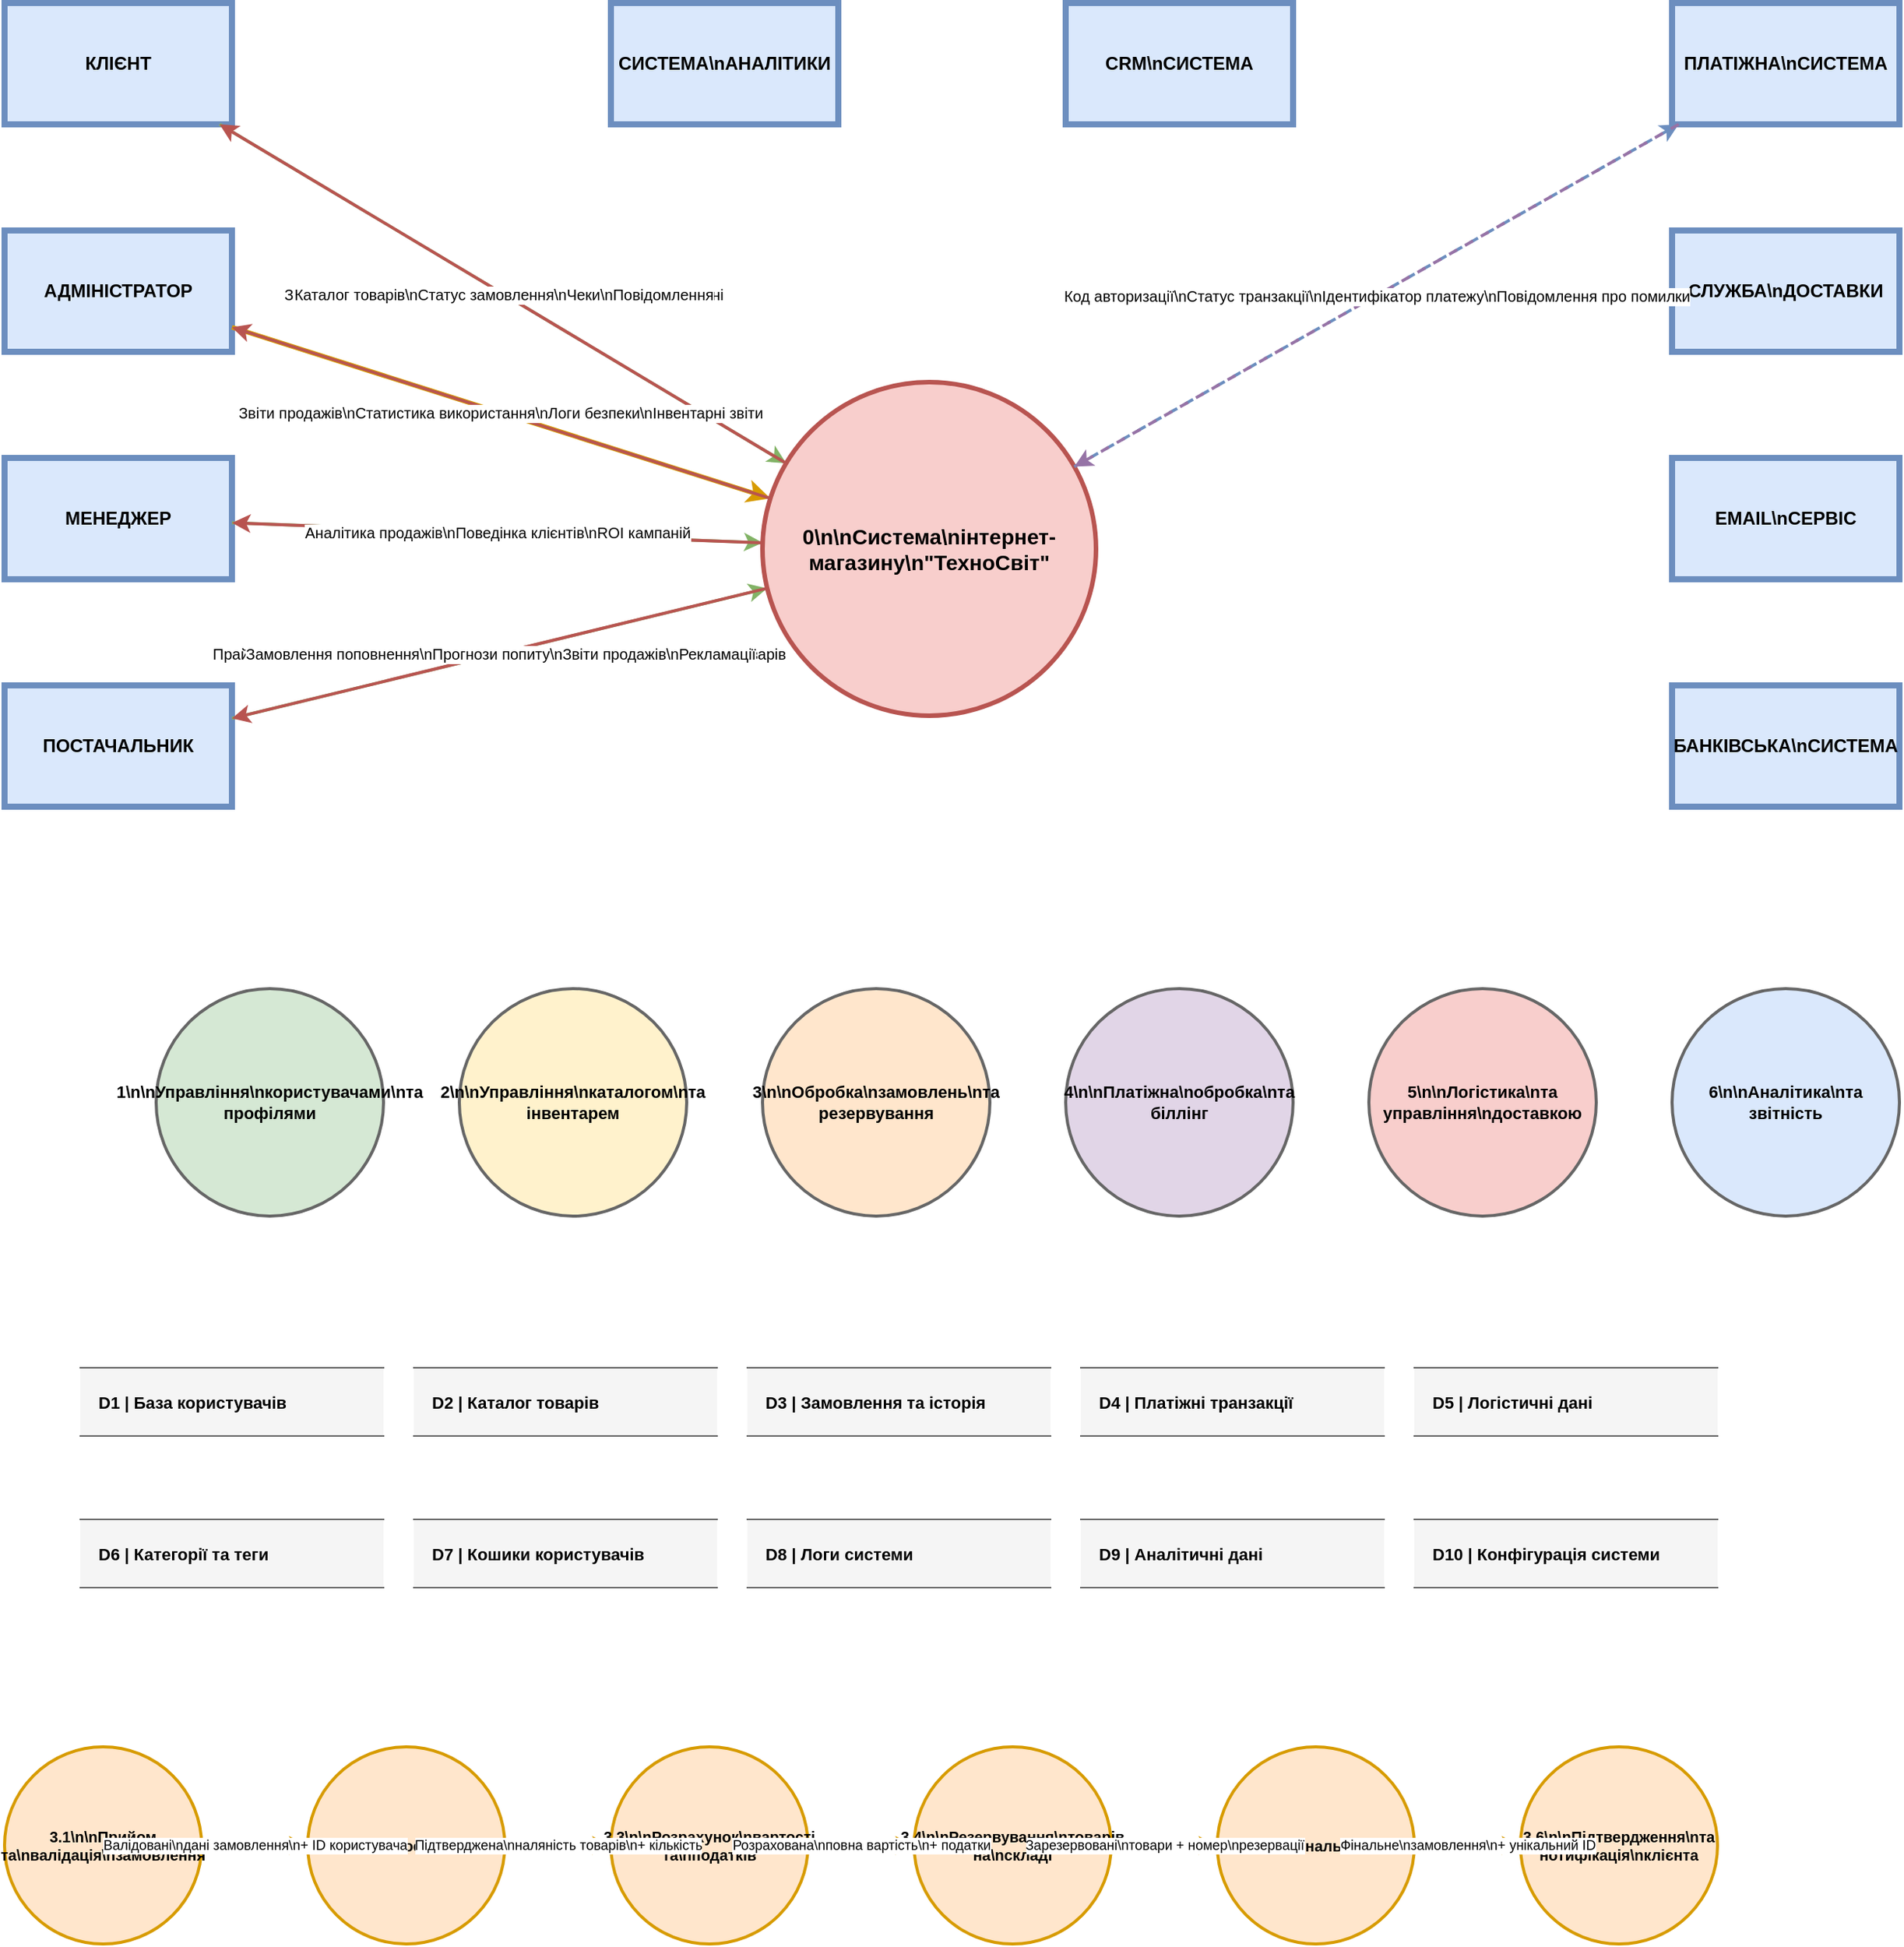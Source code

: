 <?xml version="1.0" encoding="UTF-8"?>
<mxfile type="device" version="25.0.8">
  <diagram id="page1" name="Detailed DFD (Levels 0-2)">
    <mxGraphModel dx="1422" dy="794" grid="1" gridSize="10" guides="1" tooltips="1" connect="1" arrows="1" fold="1" page="1" pageScale="1" pageWidth="1600" pageHeight="1200" math="0" shadow="0">
      <root>
        <mxCell id="0"/>
        <mxCell id="1" parent="0"/>
        <mxCell id="id_1" value="0\n\nСистема\nінтернет-магазину\n&quot;ТехноСвіт&quot;" style="ellipse;whiteSpace=wrap;html=1;fillColor=#f8cecc;strokeColor=#b85450;fontSize=14;fontStyle=1;strokeWidth=3;" vertex="1" parent="1">
          <mxGeometry x="600" y="300" width="220" height="220" as="geometry"/>
        </mxCell>
        <mxCell id="id_2" value="КЛІЄНТ" style="rounded=0;whiteSpace=wrap;html=1;fillColor=#dae8fc;strokeColor=#6c8ebf;fontSize=12;fontStyle=1;strokeWidth=4;align=center;" vertex="1" parent="1">
          <mxGeometry x="100" y="50" width="150" height="80" as="geometry"/>
        </mxCell>
        <mxCell id="id_3" value="АДМІНІСТРАТОР" style="rounded=0;whiteSpace=wrap;html=1;fillColor=#dae8fc;strokeColor=#6c8ebf;fontSize=12;fontStyle=1;strokeWidth=4;align=center;" vertex="1" parent="1">
          <mxGeometry x="100" y="200" width="150" height="80" as="geometry"/>
        </mxCell>
        <mxCell id="id_4" value="МЕНЕДЖЕР" style="rounded=0;whiteSpace=wrap;html=1;fillColor=#dae8fc;strokeColor=#6c8ebf;fontSize=12;fontStyle=1;strokeWidth=4;align=center;" vertex="1" parent="1">
          <mxGeometry x="100" y="350" width="150" height="80" as="geometry"/>
        </mxCell>
        <mxCell id="id_5" value="ПОСТАЧАЛЬНИК" style="rounded=0;whiteSpace=wrap;html=1;fillColor=#dae8fc;strokeColor=#6c8ebf;fontSize=12;fontStyle=1;strokeWidth=4;align=center;" vertex="1" parent="1">
          <mxGeometry x="100" y="500" width="150" height="80" as="geometry"/>
        </mxCell>
        <mxCell id="id_6" value="ПЛАТІЖНА\nСИСТЕМА" style="rounded=0;whiteSpace=wrap;html=1;fillColor=#dae8fc;strokeColor=#6c8ebf;fontSize=12;fontStyle=1;strokeWidth=4;align=center;" vertex="1" parent="1">
          <mxGeometry x="1200" y="50" width="150" height="80" as="geometry"/>
        </mxCell>
        <mxCell id="id_7" value="СЛУЖБА\nДОСТАВКИ" style="rounded=0;whiteSpace=wrap;html=1;fillColor=#dae8fc;strokeColor=#6c8ebf;fontSize=12;fontStyle=1;strokeWidth=4;align=center;" vertex="1" parent="1">
          <mxGeometry x="1200" y="200" width="150" height="80" as="geometry"/>
        </mxCell>
        <mxCell id="id_8" value="EMAIL\nСЕРВІС" style="rounded=0;whiteSpace=wrap;html=1;fillColor=#dae8fc;strokeColor=#6c8ebf;fontSize=12;fontStyle=1;strokeWidth=4;align=center;" vertex="1" parent="1">
          <mxGeometry x="1200" y="350" width="150" height="80" as="geometry"/>
        </mxCell>
        <mxCell id="id_9" value="БАНКІВСЬКА\nСИСТЕМА" style="rounded=0;whiteSpace=wrap;html=1;fillColor=#dae8fc;strokeColor=#6c8ebf;fontSize=12;fontStyle=1;strokeWidth=4;align=center;" vertex="1" parent="1">
          <mxGeometry x="1200" y="500" width="150" height="80" as="geometry"/>
        </mxCell>
        <mxCell id="id_10" value="СИСТЕМА\nАНАЛІТИКИ" style="rounded=0;whiteSpace=wrap;html=1;fillColor=#dae8fc;strokeColor=#6c8ebf;fontSize=12;fontStyle=1;strokeWidth=4;align=center;" vertex="1" parent="1">
          <mxGeometry x="500" y="50" width="150" height="80" as="geometry"/>
        </mxCell>
        <mxCell id="id_11" value="CRM\nСИСТЕМА" style="rounded=0;whiteSpace=wrap;html=1;fillColor=#dae8fc;strokeColor=#6c8ebf;fontSize=12;fontStyle=1;strokeWidth=4;align=center;" vertex="1" parent="1">
          <mxGeometry x="800" y="50" width="150" height="80" as="geometry"/>
        </mxCell>
        <mxCell id="id_12" value="Запити каталогу\nДані реєстрації\nЗамовлення\nПлатіжні дані" style="endArrow=classic;html=1;rounded=0;fontSize=10;labelBackgroundColor=#ffffff;strokeWidth=2;strokeColor=#82b366;" edge="1" parent="1" source="id_2" target="id_1">
          <mxGeometry relative="1" as="geometry"/>
        </mxCell>
        <mxCell id="id_13" value="Каталог товарів\nСтатус замовлення\nЧеки\nПовідомлення" style="endArrow=classic;html=1;rounded=0;fontSize=10;labelBackgroundColor=#ffffff;strokeWidth=2;strokeColor=#b85450;" edge="1" parent="1" source="id_1" target="id_2">
          <mxGeometry relative="1" as="geometry"/>
        </mxCell>
        <mxCell id="id_14" value="Дані товарів\nОновлення цін\nНалаштування система\nПоліси безпеки" style="endArrow=classic;html=1;rounded=0;fontSize=10;labelBackgroundColor=#ffffff;strokeWidth=2;strokeColor=#d79b00;strokeWidth=3;" edge="1" parent="1" source="id_3" target="id_1">
          <mxGeometry relative="1" as="geometry"/>
        </mxCell>
        <mxCell id="id_15" value="Звіти продажів\nСтатистика використання\nЛоги безпеки\nІнвентарні звіти" style="endArrow=classic;html=1;rounded=0;fontSize=10;labelBackgroundColor=#ffffff;strokeWidth=2;strokeColor=#b85450;" edge="1" parent="1" source="id_1" target="id_3">
          <mxGeometry relative="1" as="geometry"/>
        </mxCell>
        <mxCell id="id_16" value="Промо-акції\nЗнижки\nКампанії\nКонтент" style="endArrow=classic;html=1;rounded=0;fontSize=10;labelBackgroundColor=#ffffff;strokeWidth=2;strokeColor=#82b366;" edge="1" parent="1" source="id_4" target="id_1">
          <mxGeometry relative="1" as="geometry"/>
        </mxCell>
        <mxCell id="id_17" value="Аналітика продажів\nПоведінка клієнтів\nROI кампаній" style="endArrow=classic;html=1;rounded=0;fontSize=10;labelBackgroundColor=#ffffff;strokeWidth=2;strokeColor=#b85450;" edge="1" parent="1" source="id_1" target="id_4">
          <mxGeometry relative="1" as="geometry"/>
        </mxCell>
        <mxCell id="id_18" value="Прайс-листи\nТехнічні характеристики\nСтатус доступності\nЗображення товарів" style="endArrow=classic;html=1;rounded=0;fontSize=10;labelBackgroundColor=#ffffff;strokeWidth=2;strokeColor=#82b366;" edge="1" parent="1" source="id_5" target="id_1">
          <mxGeometry relative="1" as="geometry"/>
        </mxCell>
        <mxCell id="id_19" value="Замовлення поповнення\nПрогнози попиту\nЗвіти продажів\nРекламації" style="endArrow=classic;html=1;rounded=0;fontSize=10;labelBackgroundColor=#ffffff;strokeWidth=2;strokeColor=#b85450;" edge="1" parent="1" source="id_1" target="id_5">
          <mxGeometry relative="1" as="geometry"/>
        </mxCell>
        <mxCell id="id_20" value="Запит авторизації\nДані платіжної картки\nСума до списання\nТип валюти" style="endArrow=classic;html=1;rounded=0;fontSize=10;labelBackgroundColor=#ffffff;strokeWidth=2;strokeColor=#6c8ebf;dashed=1;" edge="1" parent="1" source="id_1" target="id_6">
          <mxGeometry relative="1" as="geometry"/>
        </mxCell>
        <mxCell id="id_21" value="Код авторизації\nСтатус транзакції\nІдентифікатор платежу\nПовідомлення про помилки" style="endArrow=classic;html=1;rounded=0;fontSize=10;labelBackgroundColor=#ffffff;strokeWidth=2;strokeColor=#9673a6;dashed=1;" edge="1" parent="1" source="id_6" target="id_1">
          <mxGeometry relative="1" as="geometry"/>
        </mxCell>
        <mxCell id="id_22" value="1\n\nУправління\nкористувачами\nта профілями" style="ellipse;whiteSpace=wrap;html=1;fillColor=#d5e8d4;strokeColor=#666666;fontSize=11;fontStyle=1;strokeWidth=2;" vertex="1" parent="1">
          <mxGeometry x="200" y="700" width="150" height="150" as="geometry"/>
        </mxCell>
        <mxCell id="id_23" value="2\n\nУправління\nкаталогом\nта інвентарем" style="ellipse;whiteSpace=wrap;html=1;fillColor=#fff2cc;strokeColor=#666666;fontSize=11;fontStyle=1;strokeWidth=2;" vertex="1" parent="1">
          <mxGeometry x="400" y="700" width="150" height="150" as="geometry"/>
        </mxCell>
        <mxCell id="id_24" value="3\n\nОбробка\nзамовлень\nта резервування" style="ellipse;whiteSpace=wrap;html=1;fillColor=#ffe6cc;strokeColor=#666666;fontSize=11;fontStyle=1;strokeWidth=2;" vertex="1" parent="1">
          <mxGeometry x="600" y="700" width="150" height="150" as="geometry"/>
        </mxCell>
        <mxCell id="id_25" value="4\n\nПлатіжна\nобробка\nта біллінг" style="ellipse;whiteSpace=wrap;html=1;fillColor=#e1d5e7;strokeColor=#666666;fontSize=11;fontStyle=1;strokeWidth=2;" vertex="1" parent="1">
          <mxGeometry x="800" y="700" width="150" height="150" as="geometry"/>
        </mxCell>
        <mxCell id="id_26" value="5\n\nЛогістика\nта управління\nдоставкою" style="ellipse;whiteSpace=wrap;html=1;fillColor=#f8cecc;strokeColor=#666666;fontSize=11;fontStyle=1;strokeWidth=2;" vertex="1" parent="1">
          <mxGeometry x="1000" y="700" width="150" height="150" as="geometry"/>
        </mxCell>
        <mxCell id="id_27" value="6\n\nАналітика\nта звітність" style="ellipse;whiteSpace=wrap;html=1;fillColor=#dae8fc;strokeColor=#666666;fontSize=11;fontStyle=1;strokeWidth=2;" vertex="1" parent="1">
          <mxGeometry x="1200" y="700" width="150" height="150" as="geometry"/>
        </mxCell>
        <mxCell id="id_28" value="D1 | База користувачів" style="shape=partialRectangle;whiteSpace=wrap;html=1;left=0;right=0;fillColor=#f5f5f5;strokeColor=#666666;fontSize=11;fontStyle=1;align=left;spacingLeft=10;" vertex="1" parent="1">
          <mxGeometry x="150" y="950" width="200" height="45" as="geometry"/>
        </mxCell>
        <mxCell id="id_29" value="D2 | Каталог товарів" style="shape=partialRectangle;whiteSpace=wrap;html=1;left=0;right=0;fillColor=#f5f5f5;strokeColor=#666666;fontSize=11;fontStyle=1;align=left;spacingLeft=10;" vertex="1" parent="1">
          <mxGeometry x="370" y="950" width="200" height="45" as="geometry"/>
        </mxCell>
        <mxCell id="id_30" value="D3 | Замовлення та історія" style="shape=partialRectangle;whiteSpace=wrap;html=1;left=0;right=0;fillColor=#f5f5f5;strokeColor=#666666;fontSize=11;fontStyle=1;align=left;spacingLeft=10;" vertex="1" parent="1">
          <mxGeometry x="590" y="950" width="200" height="45" as="geometry"/>
        </mxCell>
        <mxCell id="id_31" value="D4 | Платіжні транзакції" style="shape=partialRectangle;whiteSpace=wrap;html=1;left=0;right=0;fillColor=#f5f5f5;strokeColor=#666666;fontSize=11;fontStyle=1;align=left;spacingLeft=10;" vertex="1" parent="1">
          <mxGeometry x="810" y="950" width="200" height="45" as="geometry"/>
        </mxCell>
        <mxCell id="id_32" value="D5 | Логістичні дані" style="shape=partialRectangle;whiteSpace=wrap;html=1;left=0;right=0;fillColor=#f5f5f5;strokeColor=#666666;fontSize=11;fontStyle=1;align=left;spacingLeft=10;" vertex="1" parent="1">
          <mxGeometry x="1030" y="950" width="200" height="45" as="geometry"/>
        </mxCell>
        <mxCell id="id_33" value="D6 | Категорії та теги" style="shape=partialRectangle;whiteSpace=wrap;html=1;left=0;right=0;fillColor=#f5f5f5;strokeColor=#666666;fontSize=11;fontStyle=1;align=left;spacingLeft=10;" vertex="1" parent="1">
          <mxGeometry x="150" y="1050" width="200" height="45" as="geometry"/>
        </mxCell>
        <mxCell id="id_34" value="D7 | Кошики користувачів" style="shape=partialRectangle;whiteSpace=wrap;html=1;left=0;right=0;fillColor=#f5f5f5;strokeColor=#666666;fontSize=11;fontStyle=1;align=left;spacingLeft=10;" vertex="1" parent="1">
          <mxGeometry x="370" y="1050" width="200" height="45" as="geometry"/>
        </mxCell>
        <mxCell id="id_35" value="D8 | Логи системи" style="shape=partialRectangle;whiteSpace=wrap;html=1;left=0;right=0;fillColor=#f5f5f5;strokeColor=#666666;fontSize=11;fontStyle=1;align=left;spacingLeft=10;" vertex="1" parent="1">
          <mxGeometry x="590" y="1050" width="200" height="45" as="geometry"/>
        </mxCell>
        <mxCell id="id_36" value="D9 | Аналітичні дані" style="shape=partialRectangle;whiteSpace=wrap;html=1;left=0;right=0;fillColor=#f5f5f5;strokeColor=#666666;fontSize=11;fontStyle=1;align=left;spacingLeft=10;" vertex="1" parent="1">
          <mxGeometry x="810" y="1050" width="200" height="45" as="geometry"/>
        </mxCell>
        <mxCell id="id_37" value="D10 | Конфігурація системи" style="shape=partialRectangle;whiteSpace=wrap;html=1;left=0;right=0;fillColor=#f5f5f5;strokeColor=#666666;fontSize=11;fontStyle=1;align=left;spacingLeft=10;" vertex="1" parent="1">
          <mxGeometry x="1030" y="1050" width="200" height="45" as="geometry"/>
        </mxCell>
        <mxCell id="id_38" value="3.1\n\nПрийом та\nвалідація\nзамовлення" style="ellipse;whiteSpace=wrap;html=1;fillColor=#ffe6cc;strokeColor=#d79b00;fontSize=10;fontStyle=1;strokeWidth=2;" vertex="1" parent="1">
          <mxGeometry x="100" y="1200" width="130" height="130" as="geometry"/>
        </mxCell>
        <mxCell id="id_39" value="3.2\n\nПеревірка\nдоступності\nтоварів" style="ellipse;whiteSpace=wrap;html=1;fillColor=#ffe6cc;strokeColor=#d79b00;fontSize=10;fontStyle=1;strokeWidth=2;" vertex="1" parent="1">
          <mxGeometry x="300" y="1200" width="130" height="130" as="geometry"/>
        </mxCell>
        <mxCell id="id_40" value="3.3\n\nРозрахунок\nвартості та\nподатків" style="ellipse;whiteSpace=wrap;html=1;fillColor=#ffe6cc;strokeColor=#d79b00;fontSize=10;fontStyle=1;strokeWidth=2;" vertex="1" parent="1">
          <mxGeometry x="500" y="1200" width="130" height="130" as="geometry"/>
        </mxCell>
        <mxCell id="id_41" value="3.4\n\nРезервування\nтоварів на\nскладі" style="ellipse;whiteSpace=wrap;html=1;fillColor=#ffe6cc;strokeColor=#d79b00;fontSize=10;fontStyle=1;strokeWidth=2;" vertex="1" parent="1">
          <mxGeometry x="700" y="1200" width="130" height="130" as="geometry"/>
        </mxCell>
        <mxCell id="id_42" value="3.5\n\nГенерація\nфінального\nзамовлення" style="ellipse;whiteSpace=wrap;html=1;fillColor=#ffe6cc;strokeColor=#d79b00;fontSize=10;fontStyle=1;strokeWidth=2;" vertex="1" parent="1">
          <mxGeometry x="900" y="1200" width="130" height="130" as="geometry"/>
        </mxCell>
        <mxCell id="id_43" value="3.6\n\nПідтвердження\nта нотифікація\nклієнта" style="ellipse;whiteSpace=wrap;html=1;fillColor=#ffe6cc;strokeColor=#d79b00;fontSize=10;fontStyle=1;strokeWidth=2;" vertex="1" parent="1">
          <mxGeometry x="1100" y="1200" width="130" height="130" as="geometry"/>
        </mxCell>
        <mxCell id="id_44" value="Валідовані\nдані замовлення\n+ ID користувача" style="endArrow=classic;html=1;rounded=0;fontSize=9;labelBackgroundColor=#ffffff;strokeWidth=2;strokeColor=#d79b00;" edge="1" parent="1" source="id_38" target="id_39">
          <mxGeometry relative="1" as="geometry"/>
        </mxCell>
        <mxCell id="id_45" value="Підтверджена\nналяність товарів\n+ кількість" style="endArrow=classic;html=1;rounded=0;fontSize=9;labelBackgroundColor=#ffffff;strokeWidth=2;strokeColor=#d79b00;" edge="1" parent="1" source="id_39" target="id_40">
          <mxGeometry relative="1" as="geometry"/>
        </mxCell>
        <mxCell id="id_46" value="Розрахована\nповна вартість\n+ податки" style="endArrow=classic;html=1;rounded=0;fontSize=9;labelBackgroundColor=#ffffff;strokeWidth=2;strokeColor=#d79b00;" edge="1" parent="1" source="id_40" target="id_41">
          <mxGeometry relative="1" as="geometry"/>
        </mxCell>
        <mxCell id="id_47" value="Зарезервовані\nтовари + номер\nрезервації" style="endArrow=classic;html=1;rounded=0;fontSize=9;labelBackgroundColor=#ffffff;strokeWidth=2;strokeColor=#d79b00;" edge="1" parent="1" source="id_41" target="id_42">
          <mxGeometry relative="1" as="geometry"/>
        </mxCell>
        <mxCell id="id_48" value="Фінальне\nзамовлення\n+ унікальний ID" style="endArrow=classic;html=1;rounded=0;fontSize=9;labelBackgroundColor=#ffffff;strokeWidth=2;strokeColor=#d79b00;" edge="1" parent="1" source="id_42" target="id_43">
          <mxGeometry relative="1" as="geometry"/>
        </mxCell>

      </root>
    </mxGraphModel>
  </diagram>
  <diagram id="page2" name="Enhanced BPMN 2.0">
    <mxGraphModel dx="1422" dy="794" grid="1" gridSize="10" guides="1" tooltips="1" connect="1" arrows="1" fold="1" page="1" pageScale="1" pageWidth="1600" pageHeight="1200" math="0" shadow="0">
      <root>
        <mxCell id="0"/>
        <mxCell id="1" parent="0"/>
        <mxCell id="id_49" value="Клієнт (Customer)" style="swimlane;html=1;childLayout=stackLayout;resizeParent=1;resizeParentMax=0;horizontal=0;fillColor=#e1d5e7;strokeColor=#666666;fontSize=12;fontStyle=1;strokeWidth=2;" vertex="1" parent="1">
          <mxGeometry x="50" y="50" width="1400" height="200" as="geometry"/>
        </mxCell>
        <mxCell id="id_50" value="Веб-система ТехноСвіт (Web System)" style="swimlane;html=1;childLayout=stackLayout;resizeParent=1;resizeParentMax=0;horizontal=0;fillColor=#dae8fc;strokeColor=#666666;fontSize=12;fontStyle=1;strokeWidth=2;" vertex="1" parent="1">
          <mxGeometry x="50" y="270" width="1400" height="220" as="geometry"/>
        </mxCell>
        <mxCell id="id_51" value="Платіжна система (Payment Gateway)" style="swimlane;html=1;childLayout=stackLayout;resizeParent=1;resizeParentMax=0;horizontal=0;fillColor=#d5e8d4;strokeColor=#666666;fontSize=12;fontStyle=1;strokeWidth=2;" vertex="1" parent="1">
          <mxGeometry x="50" y="510" width="1400" height="140" as="geometry"/>
        </mxCell>
        <mxCell id="id_52" value="Служба доставки (Shipping Service)" style="swimlane;html=1;childLayout=stackLayout;resizeParent=1;resizeParentMax=0;horizontal=0;fillColor=#f8cecc;strokeColor=#666666;fontSize=12;fontStyle=1;strokeWidth=2;" vertex="1" parent="1">
          <mxGeometry x="50" y="670" width="1400" height="140" as="geometry"/>
        </mxCell>
        <mxCell id="id_53" value="Склад та логістика (Warehouse)" style="swimlane;html=1;childLayout=stackLayout;resizeParent=1;resizeParentMax=0;horizontal=0;fillColor=#fff2cc;strokeColor=#666666;fontSize=12;fontStyle=1;strokeWidth=2;" vertex="1" parent="1">
          <mxGeometry x="50" y="830" width="1400" height="120" as="geometry"/>
        </mxCell>
        <mxCell id="id_54" value="Потреба\nв товарі" style="ellipse;whiteSpace=wrap;html=1;fillColor=#d5e8d4;strokeColor=#82b366;fontSize=10;strokeWidth=2;" vertex="1" parent="id_49">
          <mxGeometry x="70" y="60" width="70" height="70" as="geometry"/>
        </mxCell>
        <mxCell id="id_55" value="Пошук\nтоварів\nу каталозі" style="rounded=1;whiteSpace=wrap;html=1;fillColor=#fff2cc;strokeColor=#d6b656;fontSize=10;strokeWidth=2;" vertex="1" parent="id_49">
          <mxGeometry x="170" y="60" width="90" height="70" as="geometry"/>
        </mxCell>
        <mxCell id="id_56" value="Вибір\nконкретного\nтовару" style="rounded=1;whiteSpace=wrap;html=1;fillColor=#fff2cc;strokeColor=#d6b656;fontSize=10;strokeWidth=2;" vertex="1" parent="id_49">
          <mxGeometry x="290" y="60" width="90" height="70" as="geometry"/>
        </mxCell>
        <mxCell id="id_57" value="Додавання\nв кошик" style="rounded=1;whiteSpace=wrap;html=1;fillColor=#fff2cc;strokeColor=#d6b656;fontSize=10;strokeWidth=2;" vertex="1" parent="id_49">
          <mxGeometry x="410" y="60" width="90" height="70" as="geometry"/>
        </mxCell>
        <mxCell id="id_58" value="Оформлення\nзамовлення" style="rounded=1;whiteSpace=wrap;html=1;fillColor=#fff2cc;strokeColor=#d6b656;fontSize=10;strokeWidth=2;" vertex="1" parent="id_49">
          <mxGeometry x="530" y="60" width="90" height="70" as="geometry"/>
        </mxCell>
        <mxCell id="id_59" value="Введення\nплатіжних\nданих" style="rounded=1;whiteSpace=wrap;html=1;fillColor=#fff2cc;strokeColor=#d6b656;fontSize=10;strokeWidth=2;" vertex="1" parent="id_49">
          <mxGeometry x="770" y="60" width="90" height="70" as="geometry"/>
        </mxCell>
        <mxCell id="id_60" value="Отримання\nтовару" style="rounded=1;whiteSpace=wrap;html=1;fillColor=#fff2cc;strokeColor=#d6b656;fontSize=10;strokeWidth=2;" vertex="1" parent="id_49">
          <mxGeometry x="1150" y="60" width="90" height="70" as="geometry"/>
        </mxCell>
        <mxCell id="id_61" value="Відображення\nрезультатів\nпошуку" style="rounded=1;whiteSpace=wrap;html=1;fillColor=#dae8fc;strokeColor=#6c8ebf;fontSize=10;strokeWidth=2;" vertex="1" parent="id_50">
          <mxGeometry x="170" y="60" width="90" height="70" as="geometry"/>
        </mxCell>
        <mxCell id="id_62" value="Показ\nдеталей\nтовару" style="rounded=1;whiteSpace=wrap;html=1;fillColor=#dae8fc;strokeColor=#6c8ebf;fontSize=10;strokeWidth=2;" vertex="1" parent="id_50">
          <mxGeometry x="290" y="60" width="90" height="70" as="geometry"/>
        </mxCell>
        <mxCell id="id_63" value="Оновлення\nкошика" style="rounded=1;whiteSpace=wrap;html=1;fillColor=#dae8fc;strokeColor=#6c8ebf;fontSize=10;strokeWidth=2;" vertex="1" parent="id_50">
          <mxGeometry x="410" y="60" width="90" height="70" as="geometry"/>
        </mxCell>
        <mxCell id="id_64" value="Валідація\nданих\nзамовлення" style="rounded=1;whiteSpace=wrap;html=1;fillColor=#dae8fc;strokeColor=#6c8ebf;fontSize=10;strokeWidth=2;" vertex="1" parent="id_50">
          <mxGeometry x="530" y="60" width="90" height="70" as="geometry"/>
        </mxCell>
        <mxCell id="id_65" value="Підтвердження\nуспішної\nоплати" style="rounded=1;whiteSpace=wrap;html=1;fillColor=#dae8fc;strokeColor=#6c8ebf;fontSize=10;strokeWidth=2;" vertex="1" parent="id_50">
          <mxGeometry x="890" y="60" width="90" height="70" as="geometry"/>
        </mxCell>
        <mxCell id="id_66" value="Створення\nзавдання\nдля доставки" style="rounded=1;whiteSpace=wrap;html=1;fillColor=#dae8fc;strokeColor=#6c8ebf;fontSize=10;strokeWidth=2;" vertex="1" parent="id_50">
          <mxGeometry x="1010" y="60" width="90" height="70" as="geometry"/>
        </mxCell>
        <mxCell id="id_67" value="Оновлення\nстатусу\nзамовлення" style="rounded=1;whiteSpace=wrap;html=1;fillColor=#dae8fc;strokeColor=#6c8ebf;fontSize=10;strokeWidth=2;" vertex="1" parent="id_50">
          <mxGeometry x="1150" y="60" width="90" height="70" as="geometry"/>
        </mxCell>
        <mxCell id="id_68" value="Товар\nдоступний?" style="rhombus;whiteSpace=wrap;html=1;fillColor=#ffe6cc;strokeColor=#d79b00;fontSize=9;strokeWidth=2;" vertex="1" parent="id_49">
          <mxGeometry x="650" y="50" width="90" height="90" as="geometry"/>
        </mxCell>
        <mxCell id="id_69" value="Дані\nвалідні?" style="rhombus;whiteSpace=wrap;html=1;fillColor=#ffe6cc;strokeColor=#d79b00;fontSize=9;strokeWidth=2;" vertex="1" parent="id_50">
          <mxGeometry x="650" y="50" width="90" height="90" as="geometry"/>
        </mxCell>
        <mxCell id="id_70" value="Авторизація\nкартки" style="rounded=1;whiteSpace=wrap;html=1;fillColor=#d5e8d4;strokeColor=#82b366;fontSize=10;strokeWidth=2;" vertex="1" parent="id_51">
          <mxGeometry x="770" y="40" width="90" height="60" as="geometry"/>
        </mxCell>
        <mxCell id="id_71" value="Списання\nкоштів" style="rounded=1;whiteSpace=wrap;html=1;fillColor=#d5e8d4;strokeColor=#82b366;fontSize=10;strokeWidth=2;" vertex="1" parent="id_51">
          <mxGeometry x="890" y="40" width="90" height="60" as="geometry"/>
        </mxCell>
        <mxCell id="id_72" value="Планування\nмаршруту" style="rounded=1;whiteSpace=wrap;html=1;fillColor=#f8cecc;strokeColor=#b85450;fontSize=10;strokeWidth=2;" vertex="1" parent="id_52">
          <mxGeometry x="1010" y="40" width="90" height="60" as="geometry"/>
        </mxCell>
        <mxCell id="id_73" value="Доставка\nклієнту" style="rounded=1;whiteSpace=wrap;html=1;fillColor=#f8cecc;strokeColor=#b85450;fontSize=10;strokeWidth=2;" vertex="1" parent="id_52">
          <mxGeometry x="1130" y="40" width="90" height="60" as="geometry"/>
        </mxCell>
        <mxCell id="id_74" value="Перевірка\nналяності" style="rounded=1;whiteSpace=wrap;html=1;fillColor=#fff2cc;strokeColor=#d6b656;fontSize=10;strokeWidth=2;" vertex="1" parent="id_53">
          <mxGeometry x="530" y="40" width="90" height="60" as="geometry"/>
        </mxCell>
        <mxCell id="id_75" value="Підготовка\nтовару" style="rounded=1;whiteSpace=wrap;html=1;fillColor=#fff2cc;strokeColor=#d6b656;fontSize=10;strokeWidth=2;" vertex="1" parent="id_53">
          <mxGeometry x="1010" y="40" width="90" height="60" as="geometry"/>
        </mxCell>
        <mxCell id="id_76" value="Замовлення\nвиконано" style="ellipse;whiteSpace=wrap;html=1;fillColor=#f8cecc;strokeColor=#b85450;fontSize=10;strokeWidth=4;" vertex="1" parent="id_49">
          <mxGeometry x="1320" y="60" width="70" height="70" as="geometry"/>
        </mxCell>
        <mxCell id="id_77" value="" style="endArrow=classic;html=1;rounded=0;strokeColor=#000000;strokeWidth=2;fontSize=9;labelBackgroundColor=#ffffff;" edge="1" parent="1" source="id_54" target="id_55">
          <mxGeometry relative="1" as="geometry"/>
        </mxCell>
        <mxCell id="id_78" value="" style="endArrow=classic;html=1;rounded=0;strokeColor=#000000;strokeWidth=2;fontSize=9;labelBackgroundColor=#ffffff;" edge="1" parent="1" source="id_55" target="id_56">
          <mxGeometry relative="1" as="geometry"/>
        </mxCell>
        <mxCell id="id_79" value="" style="endArrow=classic;html=1;rounded=0;strokeColor=#000000;strokeWidth=2;fontSize=9;labelBackgroundColor=#ffffff;" edge="1" parent="1" source="id_56" target="id_57">
          <mxGeometry relative="1" as="geometry"/>
        </mxCell>
        <mxCell id="id_80" value="" style="endArrow=classic;html=1;rounded=0;strokeColor=#000000;strokeWidth=2;fontSize=9;labelBackgroundColor=#ffffff;" edge="1" parent="1" source="id_57" target="id_58">
          <mxGeometry relative="1" as="geometry"/>
        </mxCell>
        <mxCell id="id_81" value="" style="endArrow=classic;html=1;rounded=0;strokeColor=#000000;strokeWidth=2;fontSize=9;labelBackgroundColor=#ffffff;" edge="1" parent="1" source="id_58" target="id_68">
          <mxGeometry relative="1" as="geometry"/>
        </mxCell>
        <mxCell id="id_82" value="Так" style="endArrow=classic;html=1;rounded=0;strokeColor=#000000;strokeWidth=2;fontSize=9;labelBackgroundColor=#ffffff;" edge="1" parent="1" source="id_68" target="id_59">
          <mxGeometry relative="1" as="geometry"/>
        </mxCell>
        <mxCell id="id_83" value="" style="endArrow=classic;html=1;rounded=0;strokeColor=#000000;strokeWidth=2;fontSize=9;labelBackgroundColor=#ffffff;" edge="1" parent="1" source="id_59" target="id_60">
          <mxGeometry relative="1" as="geometry"/>
        </mxCell>
        <mxCell id="id_84" value="" style="endArrow=classic;html=1;rounded=0;strokeColor=#000000;strokeWidth=2;fontSize=9;labelBackgroundColor=#ffffff;" edge="1" parent="1" source="id_60" target="id_76">
          <mxGeometry relative="1" as="geometry"/>
        </mxCell>
        <mxCell id="id_85" value="Запит пошуку" style="endArrow=classic;html=1;rounded=0;strokeColor=#6c8ebf;strokeWidth=2;dashed=1;fontSize=9;labelBackgroundColor=#ffffff;" edge="1" parent="1" source="id_55" target="id_61">
          <mxGeometry relative="1" as="geometry"/>
        </mxCell>
        <mxCell id="id_86" value="Результати" style="endArrow=classic;html=1;rounded=0;strokeColor=#6c8ebf;strokeWidth=2;dashed=1;fontSize=9;labelBackgroundColor=#ffffff;" edge="1" parent="1" source="id_61" target="id_55">
          <mxGeometry relative="1" as="geometry"/>
        </mxCell>
        <mxCell id="id_87" value="Запит деталей" style="endArrow=classic;html=1;rounded=0;strokeColor=#6c8ebf;strokeWidth=2;dashed=1;fontSize=9;labelBackgroundColor=#ffffff;" edge="1" parent="1" source="id_56" target="id_62">
          <mxGeometry relative="1" as="geometry"/>
        </mxCell>
        <mxCell id="id_88" value="Інформація про товар" style="endArrow=classic;html=1;rounded=0;strokeColor=#6c8ebf;strokeWidth=2;dashed=1;fontSize=9;labelBackgroundColor=#ffffff;" edge="1" parent="1" source="id_62" target="id_56">
          <mxGeometry relative="1" as="geometry"/>
        </mxCell>
        <mxCell id="id_89" value="Дані кошика" style="endArrow=classic;html=1;rounded=0;strokeColor=#6c8ebf;strokeWidth=2;dashed=1;fontSize=9;labelBackgroundColor=#ffffff;" edge="1" parent="1" source="id_57" target="id_63">
          <mxGeometry relative="1" as="geometry"/>
        </mxCell>
        <mxCell id="id_90" value="Дані замовлення" style="endArrow=classic;html=1;rounded=0;strokeColor=#6c8ebf;strokeWidth=2;dashed=1;fontSize=9;labelBackgroundColor=#ffffff;" edge="1" parent="1" source="id_58" target="id_64">
          <mxGeometry relative="1" as="geometry"/>
        </mxCell>
        <mxCell id="id_91" value="Платіжні дані" style="endArrow=classic;html=1;rounded=0;strokeColor=#6c8ebf;strokeWidth=2;dashed=1;fontSize=9;labelBackgroundColor=#ffffff;" edge="1" parent="1" source="id_59" target="id_70">
          <mxGeometry relative="1" as="geometry"/>
        </mxCell>
        <mxCell id="id_92" value="Підтвердження оплати" style="endArrow=classic;html=1;rounded=0;strokeColor=#6c8ebf;strokeWidth=2;dashed=1;fontSize=9;labelBackgroundColor=#ffffff;" edge="1" parent="1" source="id_71" target="id_65">
          <mxGeometry relative="1" as="geometry"/>
        </mxCell>
        <mxCell id="id_93" value="Запит наявності" style="endArrow=classic;html=1;rounded=0;strokeColor=#d79b00;strokeWidth=1;dashPattern=1 4;fontSize=9;labelBackgroundColor=#ffffff;" edge="1" parent="1" source="id_64" target="id_74">
          <mxGeometry relative="1" as="geometry"/>
        </mxCell>
        <mxCell id="id_94" value="Статус наявності" style="endArrow=classic;html=1;rounded=0;strokeColor=#d79b00;strokeWidth=1;dashPattern=1 4;fontSize=9;labelBackgroundColor=#ffffff;" edge="1" parent="1" source="id_74" target="id_69">
          <mxGeometry relative="1" as="geometry"/>
        </mxCell>
        <mxCell id="id_95" value="Дані доставки" style="endArrow=classic;html=1;rounded=0;strokeColor=#d79b00;strokeWidth=1;dashPattern=1 4;fontSize=9;labelBackgroundColor=#ffffff;" edge="1" parent="1" source="id_66" target="id_72">
          <mxGeometry relative="1" as="geometry"/>
        </mxCell>
        <mxCell id="id_96" value="Статус доставки" style="endArrow=classic;html=1;rounded=0;strokeColor=#d79b00;strokeWidth=1;dashPattern=1 4;fontSize=9;labelBackgroundColor=#ffffff;" edge="1" parent="1" source="id_73" target="id_67">
          <mxGeometry relative="1" as="geometry"/>
        </mxCell>

      </root>
    </mxGraphModel>
  </diagram>
  <diagram id="page3" name="Structured Activity Diagram">
    <mxGraphModel dx="1422" dy="794" grid="1" gridSize="10" guides="1" tooltips="1" connect="1" arrows="1" fold="1" page="1" pageScale="1" pageWidth="1600" pageHeight="1200" math="0" shadow="0">
      <root>
        <mxCell id="0"/>
        <mxCell id="1" parent="0"/>
        <mxCell id="id_97" value="" style="ellipse;whiteSpace=wrap;html=1;fillColor=#000000;strokeColor=#000000;" vertex="1" parent="1">
          <mxGeometry x="550" y="50" width="30" height="30" as="geometry"/>
        </mxCell>
        <mxCell id="id_98" value="Клієнт\n(Customer)" style="swimlane;html=1;childLayout=stackLayout;resizeParent=1;resizeParentMax=0;startSize=50;fillColor=#e1d5e7;strokeColor=#666666;fontSize=12;fontStyle=1;strokeWidth=2;" vertex="1" parent="1">
          <mxGeometry x="50" y="120" width="220" height="1200" as="geometry"/>
        </mxCell>
        <mxCell id="id_99" value="Веб-інтерфейс\n(Web Interface)" style="swimlane;html=1;childLayout=stackLayout;resizeParent=1;resizeParentMax=0;startSize=50;fillColor=#dae8fc;strokeColor=#666666;fontSize=12;fontStyle=1;strokeWidth=2;" vertex="1" parent="1">
          <mxGeometry x="270" y="120" width="220" height="1200" as="geometry"/>
        </mxCell>
        <mxCell id="id_100" value="Бізнес-логіка\n(Business Logic)" style="swimlane;html=1;childLayout=stackLayout;resizeParent=1;resizeParentMax=0;startSize=50;fillColor=#d5e8d4;strokeColor=#666666;fontSize=12;fontStyle=1;strokeWidth=2;" vertex="1" parent="1">
          <mxGeometry x="490" y="120" width="220" height="1200" as="geometry"/>
        </mxCell>
        <mxCell id="id_101" value="База даних\n(Database)" style="swimlane;html=1;childLayout=stackLayout;resizeParent=1;resizeParentMax=0;startSize=50;fillColor=#fff2cc;strokeColor=#666666;fontSize=12;fontStyle=1;strokeWidth=2;" vertex="1" parent="1">
          <mxGeometry x="710" y="120" width="220" height="1200" as="geometry"/>
        </mxCell>
        <mxCell id="id_102" value="Зовнішні сервіси\n(External Services)" style="swimlane;html=1;childLayout=stackLayout;resizeParent=1;resizeParentMax=0;startSize=50;fillColor=#f8cecc;strokeColor=#666666;fontSize=12;fontStyle=1;strokeWidth=2;" vertex="1" parent="1">
          <mxGeometry x="930" y="120" width="220" height="1200" as="geometry"/>
        </mxCell>
        <mxCell id="id_103" value="Відкрити\nвеб-сайт" style="rounded=1;whiteSpace=wrap;html=1;fillColor=#fff2cc;strokeColor=#d6b656;fontSize=10;strokeWidth=2;" vertex="1" parent="id_98">
          <mxGeometry x="30" y="80" width="140" height="60" as="geometry"/>
        </mxCell>
        <mxCell id="id_104" value="Ввести пошуковий\nзапит" style="rounded=1;whiteSpace=wrap;html=1;fillColor=#fff2cc;strokeColor=#d6b656;fontSize=10;strokeWidth=2;" vertex="1" parent="id_98">
          <mxGeometry x="30" y="200" width="140" height="60" as="geometry"/>
        </mxCell>
        <mxCell id="id_105" value="Переглянути\nдеталі товару" style="rounded=1;whiteSpace=wrap;html=1;fillColor=#fff2cc;strokeColor=#d6b656;fontSize=10;strokeWidth=2;" vertex="1" parent="id_98">
          <mxGeometry x="30" y="400" width="140" height="60" as="geometry"/>
        </mxCell>
        <mxCell id="id_106" value="Додати товар\nв кошик" style="rounded=1;whiteSpace=wrap;html=1;fillColor=#fff2cc;strokeColor=#d6b656;fontSize=10;strokeWidth=2;" vertex="1" parent="id_98">
          <mxGeometry x="30" y="600" width="140" height="60" as="geometry"/>
        </mxCell>
        <mxCell id="id_107" value="Оформити\nзамовлення" style="rounded=1;whiteSpace=wrap;html=1;fillColor=#fff2cc;strokeColor=#d6b656;fontSize=10;strokeWidth=2;" vertex="1" parent="id_98">
          <mxGeometry x="30" y="800" width="140" height="60" as="geometry"/>
        </mxCell>
        <mxCell id="id_108" value="Підтвердити\nоплату" style="rounded=1;whiteSpace=wrap;html=1;fillColor=#fff2cc;strokeColor=#d6b656;fontSize=10;strokeWidth=2;" vertex="1" parent="id_98">
          <mxGeometry x="30" y="1000" width="140" height="60" as="geometry"/>
        </mxCell>
        <mxCell id="id_109" value="Завантажити\nголовну сторінку" style="rounded=1;whiteSpace=wrap;html=1;fillColor=#dae8fc;strokeColor=#6c8ebf;fontSize=10;strokeWidth=2;" vertex="1" parent="id_99">
          <mxGeometry x="30" y="80" width="140" height="60" as="geometry"/>
        </mxCell>
        <mxCell id="id_110" value="Відобразити\nформу пошуку" style="rounded=1;whiteSpace=wrap;html=1;fillColor=#dae8fc;strokeColor=#6c8ebf;fontSize=10;strokeWidth=2;" vertex="1" parent="id_99">
          <mxGeometry x="30" y="200" width="140" height="60" as="geometry"/>
        </mxCell>
        <mxCell id="id_111" value="Показати\nрезультати пошуку" style="rounded=1;whiteSpace=wrap;html=1;fillColor=#dae8fc;strokeColor=#6c8ebf;fontSize=10;strokeWidth=2;" vertex="1" parent="id_99">
          <mxGeometry x="30" y="300" width="140" height="60" as="geometry"/>
        </mxCell>
        <mxCell id="id_112" value="Відобразити\nсторінку товару" style="rounded=1;whiteSpace=wrap;html=1;fillColor=#dae8fc;strokeColor=#6c8ebf;fontSize=10;strokeWidth=2;" vertex="1" parent="id_99">
          <mxGeometry x="30" y="400" width="140" height="60" as="geometry"/>
        </mxCell>
        <mxCell id="id_113" value="Оновити\nвідображення кошика" style="rounded=1;whiteSpace=wrap;html=1;fillColor=#dae8fc;strokeColor=#6c8ebf;fontSize=10;strokeWidth=2;" vertex="1" parent="id_99">
          <mxGeometry x="30" y="600" width="140" height="60" as="geometry"/>
        </mxCell>
        <mxCell id="id_114" value="Показати форму\nзамовлення" style="rounded=1;whiteSpace=wrap;html=1;fillColor=#dae8fc;strokeColor=#6c8ebf;fontSize=10;strokeWidth=2;" vertex="1" parent="id_99">
          <mxGeometry x="30" y="700" width="140" height="60" as="geometry"/>
        </mxCell>
        <mxCell id="id_115" value="Відобразити\nформу оплати" style="rounded=1;whiteSpace=wrap;html=1;fillColor=#dae8fc;strokeColor=#6c8ebf;fontSize=10;strokeWidth=2;" vertex="1" parent="id_99">
          <mxGeometry x="30" y="900" width="140" height="60" as="geometry"/>
        </mxCell>
        <mxCell id="id_116" value="Обробити\nпошуковий запит" style="rounded=1;whiteSpace=wrap;html=1;fillColor=#d5e8d4;strokeColor=#82b366;fontSize=10;strokeWidth=2;" vertex="1" parent="id_100">
          <mxGeometry x="30" y="200" width="140" height="60" as="geometry"/>
        </mxCell>
        <mxCell id="id_117" value="Фільтрувати\nрезультати" style="rounded=1;whiteSpace=wrap;html=1;fillColor=#d5e8d4;strokeColor=#82b366;fontSize=10;strokeWidth=2;" vertex="1" parent="id_100">
          <mxGeometry x="30" y="300" width="140" height="60" as="geometry"/>
        </mxCell>
        <mxCell id="id_118" value="Перевірити\nналяність товару" style="rounded=1;whiteSpace=wrap;html=1;fillColor=#d5e8d4;strokeColor=#82b366;fontSize=10;strokeWidth=2;" vertex="1" parent="id_100">
          <mxGeometry x="30" y="500" width="140" height="60" as="geometry"/>
        </mxCell>
        <mxCell id="id_119" value="Додати до\nсесійного кошика" style="rounded=1;whiteSpace=wrap;html=1;fillColor=#d5e8d4;strokeColor=#82b366;fontSize=10;strokeWidth=2;" vertex="1" parent="id_100">
          <mxGeometry x="30" y="600" width="140" height="60" as="geometry"/>
        </mxCell>
        <mxCell id="id_120" value="Валідувати\nдані замовлення" style="rounded=1;whiteSpace=wrap;html=1;fillColor=#d5e8d4;strokeColor=#82b366;fontSize=10;strokeWidth=2;" vertex="1" parent="id_100">
          <mxGeometry x="30" y="700" width="140" height="60" as="geometry"/>
        </mxCell>
        <mxCell id="id_121" value="Розрахувати\nзагальну вартість" style="rounded=1;whiteSpace=wrap;html=1;fillColor=#d5e8d4;strokeColor=#82b366;fontSize=10;strokeWidth=2;" vertex="1" parent="id_100">
          <mxGeometry x="30" y="800" width="140" height="60" as="geometry"/>
        </mxCell>
        <mxCell id="id_122" value="Ініціювати\nплатіжний процес" style="rounded=1;whiteSpace=wrap;html=1;fillColor=#d5e8d4;strokeColor=#82b366;fontSize=10;strokeWidth=2;" vertex="1" parent="id_100">
          <mxGeometry x="30" y="900" width="140" height="60" as="geometry"/>
        </mxCell>
        <mxCell id="id_123" value="Створити\nзамовлення" style="rounded=1;whiteSpace=wrap;html=1;fillColor=#d5e8d4;strokeColor=#82b366;fontSize=10;strokeWidth=2;" vertex="1" parent="id_100">
          <mxGeometry x="30" y="1000" width="140" height="60" as="geometry"/>
        </mxCell>
        <mxCell id="id_124" value="Пошук у\nіндексах товарів" style="rounded=1;whiteSpace=wrap;html=1;fillColor=#fff2cc;strokeColor=#d6b656;fontSize=10;strokeWidth=2;" vertex="1" parent="id_101">
          <mxGeometry x="30" y="200" width="140" height="60" as="geometry"/>
        </mxCell>
        <mxCell id="id_125" value="Вибірка за\nкритеріями" style="rounded=1;whiteSpace=wrap;html=1;fillColor=#fff2cc;strokeColor=#d6b656;fontSize=10;strokeWidth=2;" vertex="1" parent="id_101">
          <mxGeometry x="30" y="300" width="140" height="60" as="geometry"/>
        </mxCell>
        <mxCell id="id_126" value="Отримати\nдані товару" style="rounded=1;whiteSpace=wrap;html=1;fillColor=#fff2cc;strokeColor=#d6b656;fontSize=10;strokeWidth=2;" vertex="1" parent="id_101">
          <mxGeometry x="30" y="400" width="140" height="60" as="geometry"/>
        </mxCell>
        <mxCell id="id_127" value="Перевірити\nкількість на складі" style="rounded=1;whiteSpace=wrap;html=1;fillColor=#fff2cc;strokeColor=#d6b656;fontSize=10;strokeWidth=2;" vertex="1" parent="id_101">
          <mxGeometry x="30" y="500" width="140" height="60" as="geometry"/>
        </mxCell>
        <mxCell id="id_128" value="Розрахувати\nподатки та знижки" style="rounded=1;whiteSpace=wrap;html=1;fillColor=#fff2cc;strokeColor=#d6b656;fontSize=10;strokeWidth=2;" vertex="1" parent="id_101">
          <mxGeometry x="30" y="800" width="140" height="60" as="geometry"/>
        </mxCell>
        <mxCell id="id_129" value="Зберегти\nзамовлення" style="rounded=1;whiteSpace=wrap;html=1;fillColor=#fff2cc;strokeColor=#d6b656;fontSize=10;strokeWidth=2;" vertex="1" parent="id_101">
          <mxGeometry x="30" y="1000" width="140" height="60" as="geometry"/>
        </mxCell>
        <mxCell id="id_130" value="Обробити\nплатіж" style="rounded=1;whiteSpace=wrap;html=1;fillColor=#f8cecc;strokeColor=#b85450;fontSize=10;strokeWidth=2;" vertex="1" parent="id_102">
          <mxGeometry x="30" y="900" width="140" height="60" as="geometry"/>
        </mxCell>
        <mxCell id="id_131" value="Надіслати\nповідомлення" style="rounded=1;whiteSpace=wrap;html=1;fillColor=#f8cecc;strokeColor=#b85450;fontSize=10;strokeWidth=2;" vertex="1" parent="id_102">
          <mxGeometry x="30" y="1100" width="140" height="60" as="geometry"/>
        </mxCell>
        <mxCell id="id_132" value="Товар\nзнайдено?" style="rhombus;whiteSpace=wrap;html=1;fillColor=#fff2cc;strokeColor=#d6b656;fontSize=10;strokeWidth=2;" vertex="1" parent="id_98">
          <mxGeometry x="80" y="480" width="100" height="80" as="geometry"/>
        </mxCell>
        <mxCell id="id_133" value="Дані\nвалідні?" style="rhombus;whiteSpace=wrap;html=1;fillColor=#d5e8d4;strokeColor=#82b366;fontSize=10;strokeWidth=2;" vertex="1" parent="id_100">
          <mxGeometry x="80" y="730" width="100" height="80" as="geometry"/>
        </mxCell>
        <mxCell id="id_134" value="Платіж\nуспішний?" style="rhombus;whiteSpace=wrap;html=1;fillColor=#f8cecc;strokeColor=#b85450;fontSize=10;strokeWidth=2;" vertex="1" parent="id_102">
          <mxGeometry x="80" y="930" width="100" height="80" as="geometry"/>
        </mxCell>
        <mxCell id="id_135" value="" style="shape=line;html=1;strokeWidth=8;strokeColor=#000000;" vertex="1" parent="1">
          <mxGeometry x="400" y="680" width="300" height="10" as="geometry"/>
        </mxCell>
        <mxCell id="id_136" value="" style="shape=line;html=1;strokeWidth=8;strokeColor=#000000;" vertex="1" parent="1">
          <mxGeometry x="400" y="1180" width="300" height="10" as="geometry"/>
        </mxCell>
        <mxCell id="id_137" value="" style="ellipse;whiteSpace=wrap;html=1;fillColor=#ffffff;strokeColor=#000000;strokeWidth=6;" vertex="1" parent="1">
          <mxGeometry x="550" y="1250" width="40" height="40" as="geometry"/>
        </mxCell>
        <mxCell id="id_138" value="" style="ellipse;whiteSpace=wrap;html=1;fillColor=#000000;strokeColor=#000000;" vertex="1" parent="1">
          <mxGeometry x="560" y="1260" width="20" height="20" as="geometry"/>
        </mxCell>
        <mxCell id="id_139" value="" style="endArrow=classic;html=1;rounded=0;fontSize=9;labelBackgroundColor=#ffffff;strokeWidth=2;strokeColor=#666666;" edge="1" parent="1" source="id_97" target="id_103">
          <mxGeometry relative="1" as="geometry"/>
        </mxCell>
        <mxCell id="id_140" value="HTTP запит" style="endArrow=classic;html=1;rounded=0;fontSize=9;labelBackgroundColor=#ffffff;strokeWidth=2;strokeColor=#666666;" edge="1" parent="1" source="id_103" target="id_109">
          <mxGeometry relative="1" as="geometry"/>
        </mxCell>
        <mxCell id="id_141" value="Пошуковий запит" style="endArrow=classic;html=1;rounded=0;fontSize=9;labelBackgroundColor=#ffffff;strokeWidth=2;strokeColor=#666666;" edge="1" parent="1" source="id_104" target="id_110">
          <mxGeometry relative="1" as="geometry"/>
        </mxCell>
        <mxCell id="id_142" value="Запит на обробку" style="endArrow=classic;html=1;rounded=0;fontSize=9;labelBackgroundColor=#ffffff;strokeWidth=2;strokeColor=#666666;" edge="1" parent="1" source="id_110" target="id_116">
          <mxGeometry relative="1" as="geometry"/>
        </mxCell>
        <mxCell id="id_143" value="SQL запит" style="endArrow=classic;html=1;rounded=0;fontSize=9;labelBackgroundColor=#ffffff;strokeWidth=2;strokeColor=#666666;" edge="1" parent="1" source="id_116" target="id_124">
          <mxGeometry relative="1" as="geometry"/>
        </mxCell>
        <mxCell id="id_144" value="Результати БД" style="endArrow=classic;html=1;rounded=0;fontSize=9;labelBackgroundColor=#ffffff;strokeWidth=2;strokeColor=#666666;" edge="1" parent="1" source="id_124" target="id_117">
          <mxGeometry relative="1" as="geometry"/>
        </mxCell>
        <mxCell id="id_145" value="Відфільтровані дані" style="endArrow=classic;html=1;rounded=0;fontSize=9;labelBackgroundColor=#ffffff;strokeWidth=2;strokeColor=#666666;" edge="1" parent="1" source="id_117" target="id_111">
          <mxGeometry relative="1" as="geometry"/>
        </mxCell>
        <mxCell id="id_146" value="HTML з результатами" style="endArrow=classic;html=1;rounded=0;fontSize=9;labelBackgroundColor=#ffffff;strokeWidth=2;strokeColor=#666666;" edge="1" parent="1" source="id_111" target="id_105">
          <mxGeometry relative="1" as="geometry"/>
        </mxCell>
        <mxCell id="id_147" value="Так" style="endArrow=classic;html=1;rounded=0;fontSize=9;labelBackgroundColor=#ffffff;strokeWidth=2;strokeColor=#666666;" edge="1" parent="1" source="id_132" target="id_106">
          <mxGeometry relative="1" as="geometry"/>
        </mxCell>
        <mxCell id="id_148" value="Запит деталей" style="endArrow=classic;html=1;rounded=0;fontSize=9;labelBackgroundColor=#ffffff;strokeWidth=2;strokeColor=#666666;" edge="1" parent="1" source="id_106" target="id_126">
          <mxGeometry relative="1" as="geometry"/>
        </mxCell>
        <mxCell id="id_149" value="Дані товару" style="endArrow=classic;html=1;rounded=0;fontSize=9;labelBackgroundColor=#ffffff;strokeWidth=2;strokeColor=#666666;" edge="1" parent="1" source="id_126" target="id_112">
          <mxGeometry relative="1" as="geometry"/>
        </mxCell>
        <mxCell id="id_150" value="Товар + кількість" style="endArrow=classic;html=1;rounded=0;fontSize=9;labelBackgroundColor=#ffffff;strokeWidth=2;strokeColor=#666666;" edge="1" parent="1" source="id_107" target="id_119">
          <mxGeometry relative="1" as="geometry"/>
        </mxCell>
        <mxCell id="id_151" value="Паралельна обробка" style="endArrow=classic;html=1;rounded=0;fontSize=9;labelBackgroundColor=#ffffff;strokeWidth=2;strokeColor=#666666;" edge="1" parent="1" source="id_119" target="id_135">
          <mxGeometry relative="1" as="geometry"/>
        </mxCell>
        <mxCell id="id_152" value="Оновлення UI" style="endArrow=classic;html=1;rounded=0;fontSize=9;labelBackgroundColor=#ffffff;strokeWidth=2;strokeColor=#666666;" edge="1" parent="1" source="id_135" target="id_113">
          <mxGeometry relative="1" as="geometry"/>
        </mxCell>
        <mxCell id="id_153" value="Перевірка наявності" style="endArrow=classic;html=1;rounded=0;fontSize=9;labelBackgroundColor=#ffffff;strokeWidth=2;strokeColor=#666666;" edge="1" parent="1" source="id_135" target="id_127">
          <mxGeometry relative="1" as="geometry"/>
        </mxCell>
        <mxCell id="id_154" value="Дані замовлення" style="endArrow=classic;html=1;rounded=0;fontSize=9;labelBackgroundColor=#ffffff;strokeWidth=2;strokeColor=#666666;" edge="1" parent="1" source="id_108" target="id_120">
          <mxGeometry relative="1" as="geometry"/>
        </mxCell>
        <mxCell id="id_155" value="Так" style="endArrow=classic;html=1;rounded=0;fontSize=9;labelBackgroundColor=#ffffff;strokeWidth=2;strokeColor=#666666;" edge="1" parent="1" source="id_133" target="id_121">
          <mxGeometry relative="1" as="geometry"/>
        </mxCell>
        <mxCell id="id_156" value="Розрахунок" style="endArrow=classic;html=1;rounded=0;fontSize=9;labelBackgroundColor=#ffffff;strokeWidth=2;strokeColor=#666666;" edge="1" parent="1" source="id_121" target="id_128">
          <mxGeometry relative="1" as="geometry"/>
        </mxCell>
        <mxCell id="id_157" value="Фінальна сума" style="endArrow=classic;html=1;rounded=0;fontSize=9;labelBackgroundColor=#ffffff;strokeWidth=2;strokeColor=#666666;" edge="1" parent="1" source="id_128" target="id_122">
          <mxGeometry relative="1" as="geometry"/>
        </mxCell>
        <mxCell id="id_158" value="Платіжний запит" style="endArrow=classic;html=1;rounded=0;fontSize=9;labelBackgroundColor=#ffffff;strokeWidth=2;strokeColor=#666666;" edge="1" parent="1" source="id_122" target="id_129">
          <mxGeometry relative="1" as="geometry"/>
        </mxCell>
        <mxCell id="id_159" value="Так" style="endArrow=classic;html=1;rounded=0;fontSize=9;labelBackgroundColor=#ffffff;strokeWidth=2;strokeColor=#666666;" edge="1" parent="1" source="id_134" target="id_123">
          <mxGeometry relative="1" as="geometry"/>
        </mxCell>
        <mxCell id="id_160" value="Підтвердження" style="endArrow=classic;html=1;rounded=0;fontSize=9;labelBackgroundColor=#ffffff;strokeWidth=2;strokeColor=#666666;" edge="1" parent="1" source="id_123" target="id_129">
          <mxGeometry relative="1" as="geometry"/>
        </mxCell>
        <mxCell id="id_161" value="Дані збережені" style="endArrow=classic;html=1;rounded=0;fontSize=9;labelBackgroundColor=#ffffff;strokeWidth=2;strokeColor=#666666;" edge="1" parent="1" source="id_129" target="id_130">
          <mxGeometry relative="1" as="geometry"/>
        </mxCell>
        <mxCell id="id_162" value="Email повідомлення" style="endArrow=classic;html=1;rounded=0;fontSize=9;labelBackgroundColor=#ffffff;strokeWidth=2;strokeColor=#666666;" edge="1" parent="1" source="id_130" target="id_136">
          <mxGeometry relative="1" as="geometry"/>
        </mxCell>
        <mxCell id="id_163" value="Процес завершено" style="endArrow=classic;html=1;rounded=0;fontSize=9;labelBackgroundColor=#ffffff;strokeWidth=2;strokeColor=#666666;" edge="1" parent="1" source="id_136" target="id_137">
          <mxGeometry relative="1" as="geometry"/>
        </mxCell>

      </root>
    </mxGraphModel>
  </diagram>
</mxfile>